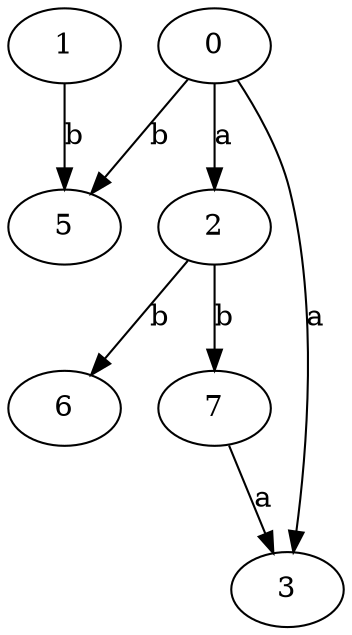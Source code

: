 strict digraph  {
1;
2;
0;
3;
5;
6;
7;
1 -> 5  [label=b];
2 -> 6  [label=b];
2 -> 7  [label=b];
0 -> 2  [label=a];
0 -> 3  [label=a];
0 -> 5  [label=b];
7 -> 3  [label=a];
}
